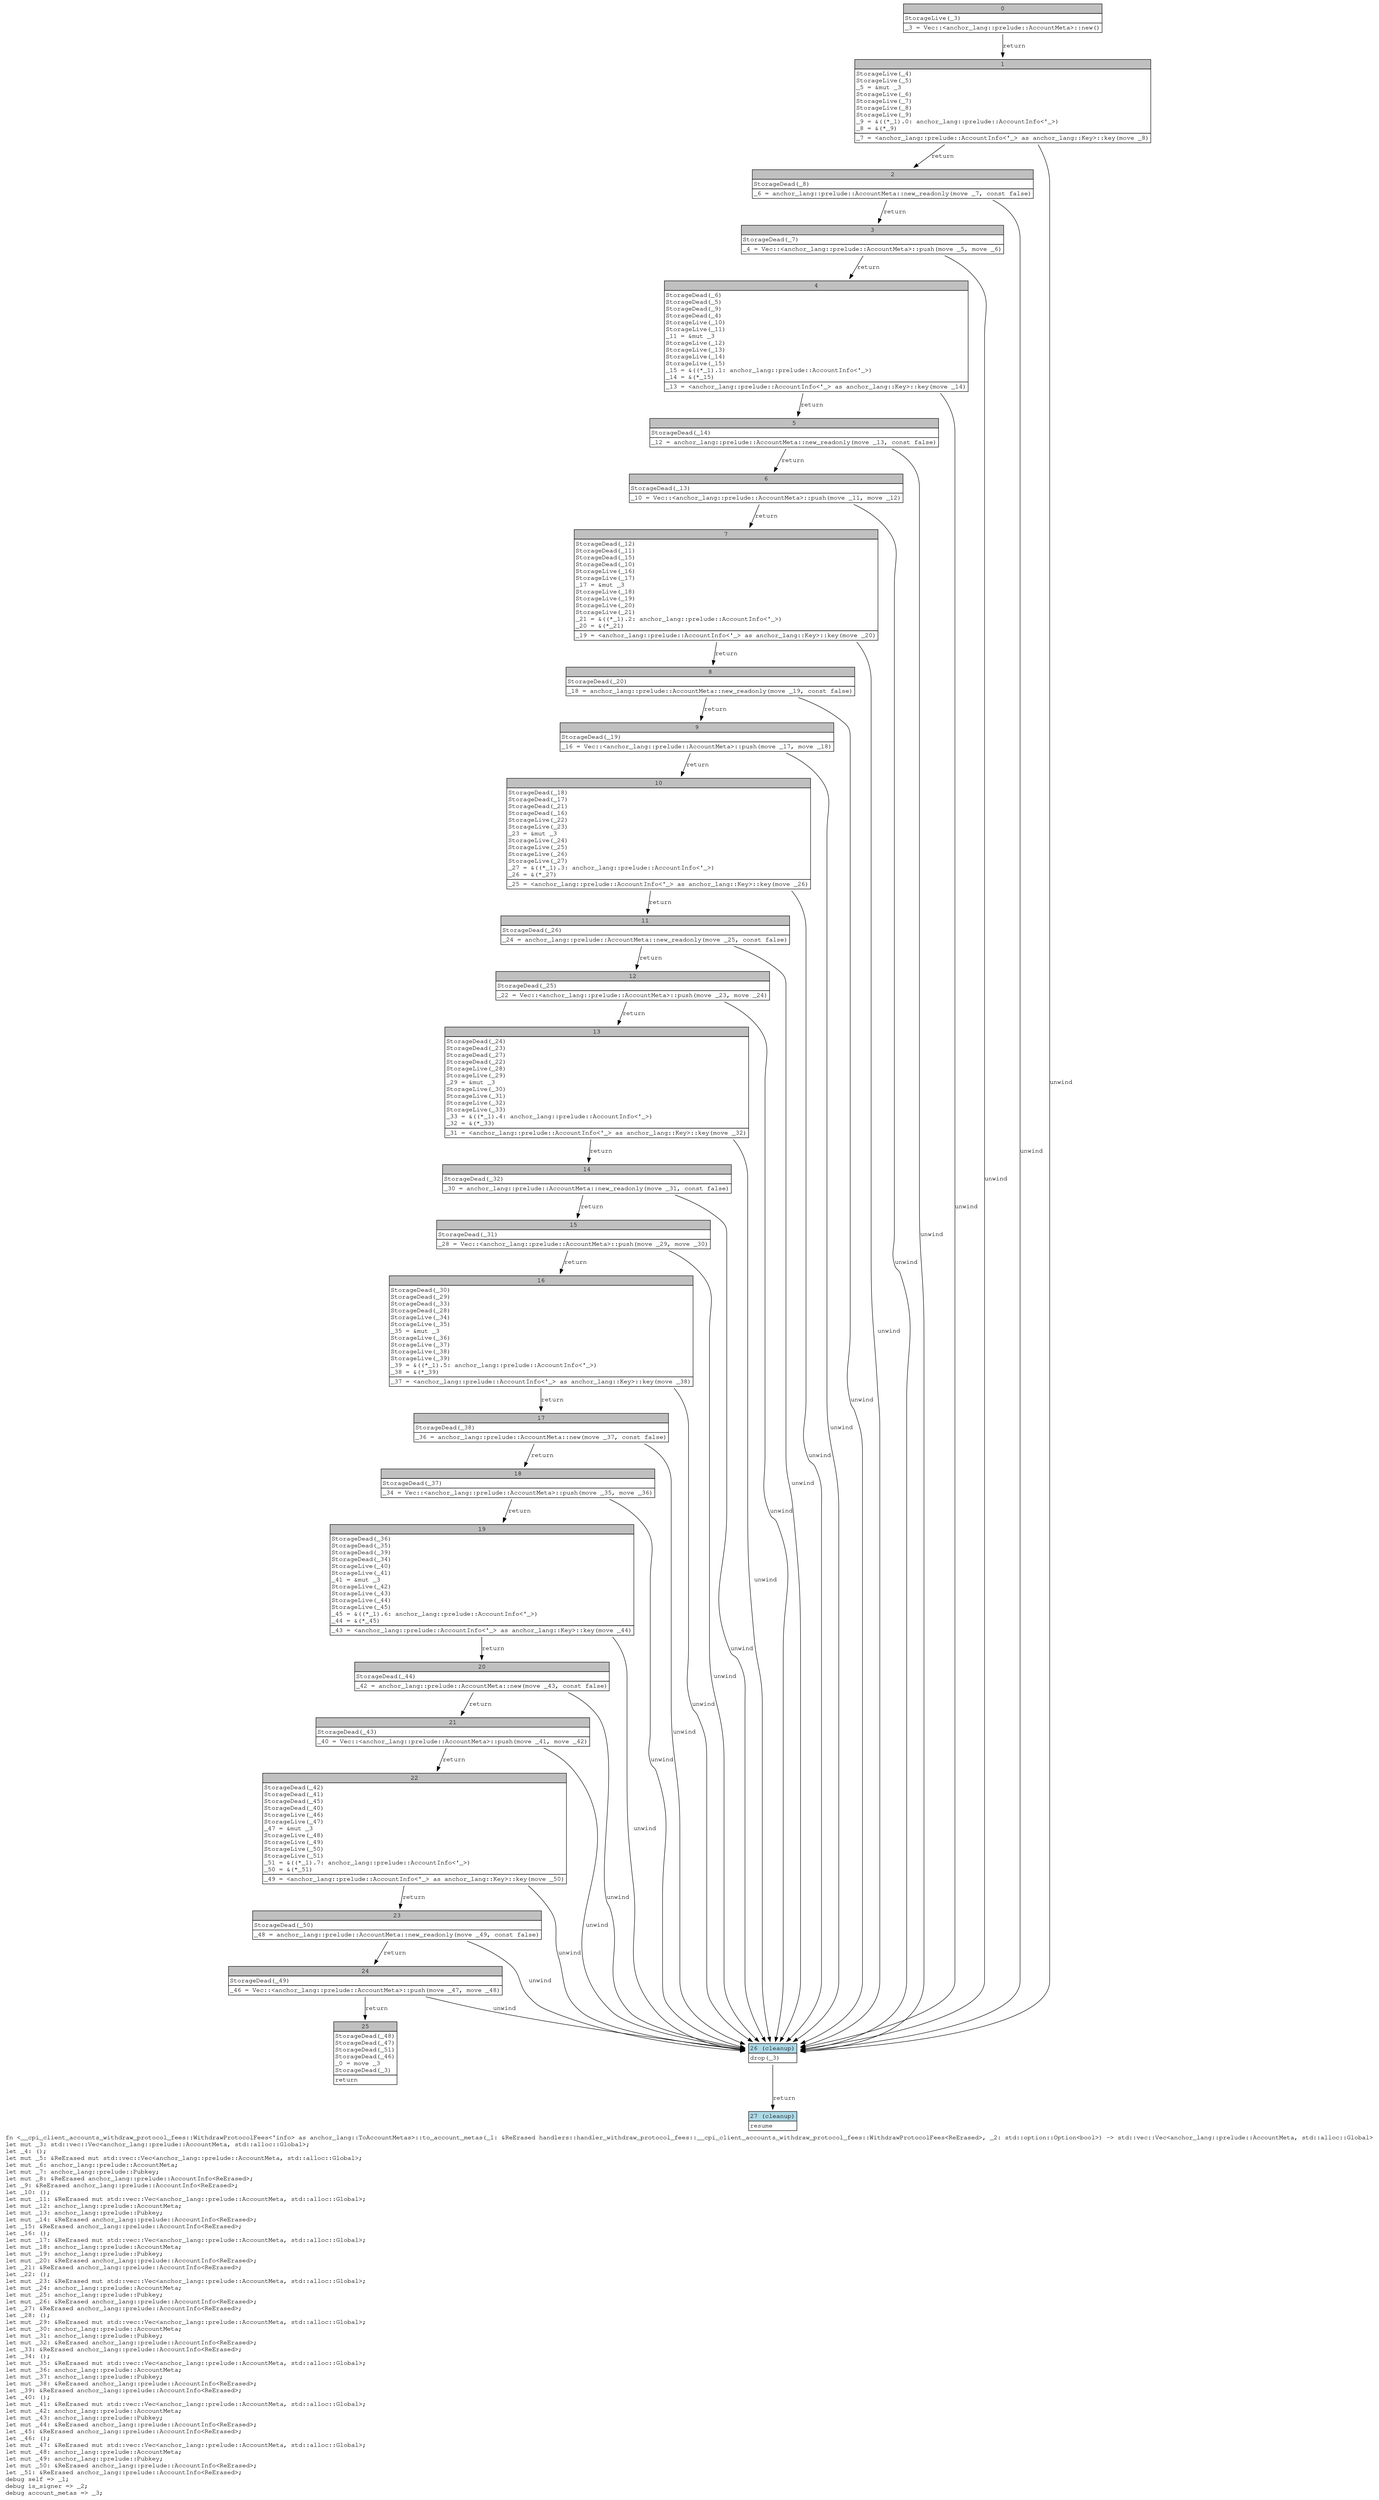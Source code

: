 digraph Mir_0_6362 {
    graph [fontname="Courier, monospace"];
    node [fontname="Courier, monospace"];
    edge [fontname="Courier, monospace"];
    label=<fn &lt;__cpi_client_accounts_withdraw_protocol_fees::WithdrawProtocolFees&lt;'info&gt; as anchor_lang::ToAccountMetas&gt;::to_account_metas(_1: &amp;ReErased handlers::handler_withdraw_protocol_fees::__cpi_client_accounts_withdraw_protocol_fees::WithdrawProtocolFees&lt;ReErased&gt;, _2: std::option::Option&lt;bool&gt;) -&gt; std::vec::Vec&lt;anchor_lang::prelude::AccountMeta, std::alloc::Global&gt;<br align="left"/>let mut _3: std::vec::Vec&lt;anchor_lang::prelude::AccountMeta, std::alloc::Global&gt;;<br align="left"/>let _4: ();<br align="left"/>let mut _5: &amp;ReErased mut std::vec::Vec&lt;anchor_lang::prelude::AccountMeta, std::alloc::Global&gt;;<br align="left"/>let mut _6: anchor_lang::prelude::AccountMeta;<br align="left"/>let mut _7: anchor_lang::prelude::Pubkey;<br align="left"/>let mut _8: &amp;ReErased anchor_lang::prelude::AccountInfo&lt;ReErased&gt;;<br align="left"/>let _9: &amp;ReErased anchor_lang::prelude::AccountInfo&lt;ReErased&gt;;<br align="left"/>let _10: ();<br align="left"/>let mut _11: &amp;ReErased mut std::vec::Vec&lt;anchor_lang::prelude::AccountMeta, std::alloc::Global&gt;;<br align="left"/>let mut _12: anchor_lang::prelude::AccountMeta;<br align="left"/>let mut _13: anchor_lang::prelude::Pubkey;<br align="left"/>let mut _14: &amp;ReErased anchor_lang::prelude::AccountInfo&lt;ReErased&gt;;<br align="left"/>let _15: &amp;ReErased anchor_lang::prelude::AccountInfo&lt;ReErased&gt;;<br align="left"/>let _16: ();<br align="left"/>let mut _17: &amp;ReErased mut std::vec::Vec&lt;anchor_lang::prelude::AccountMeta, std::alloc::Global&gt;;<br align="left"/>let mut _18: anchor_lang::prelude::AccountMeta;<br align="left"/>let mut _19: anchor_lang::prelude::Pubkey;<br align="left"/>let mut _20: &amp;ReErased anchor_lang::prelude::AccountInfo&lt;ReErased&gt;;<br align="left"/>let _21: &amp;ReErased anchor_lang::prelude::AccountInfo&lt;ReErased&gt;;<br align="left"/>let _22: ();<br align="left"/>let mut _23: &amp;ReErased mut std::vec::Vec&lt;anchor_lang::prelude::AccountMeta, std::alloc::Global&gt;;<br align="left"/>let mut _24: anchor_lang::prelude::AccountMeta;<br align="left"/>let mut _25: anchor_lang::prelude::Pubkey;<br align="left"/>let mut _26: &amp;ReErased anchor_lang::prelude::AccountInfo&lt;ReErased&gt;;<br align="left"/>let _27: &amp;ReErased anchor_lang::prelude::AccountInfo&lt;ReErased&gt;;<br align="left"/>let _28: ();<br align="left"/>let mut _29: &amp;ReErased mut std::vec::Vec&lt;anchor_lang::prelude::AccountMeta, std::alloc::Global&gt;;<br align="left"/>let mut _30: anchor_lang::prelude::AccountMeta;<br align="left"/>let mut _31: anchor_lang::prelude::Pubkey;<br align="left"/>let mut _32: &amp;ReErased anchor_lang::prelude::AccountInfo&lt;ReErased&gt;;<br align="left"/>let _33: &amp;ReErased anchor_lang::prelude::AccountInfo&lt;ReErased&gt;;<br align="left"/>let _34: ();<br align="left"/>let mut _35: &amp;ReErased mut std::vec::Vec&lt;anchor_lang::prelude::AccountMeta, std::alloc::Global&gt;;<br align="left"/>let mut _36: anchor_lang::prelude::AccountMeta;<br align="left"/>let mut _37: anchor_lang::prelude::Pubkey;<br align="left"/>let mut _38: &amp;ReErased anchor_lang::prelude::AccountInfo&lt;ReErased&gt;;<br align="left"/>let _39: &amp;ReErased anchor_lang::prelude::AccountInfo&lt;ReErased&gt;;<br align="left"/>let _40: ();<br align="left"/>let mut _41: &amp;ReErased mut std::vec::Vec&lt;anchor_lang::prelude::AccountMeta, std::alloc::Global&gt;;<br align="left"/>let mut _42: anchor_lang::prelude::AccountMeta;<br align="left"/>let mut _43: anchor_lang::prelude::Pubkey;<br align="left"/>let mut _44: &amp;ReErased anchor_lang::prelude::AccountInfo&lt;ReErased&gt;;<br align="left"/>let _45: &amp;ReErased anchor_lang::prelude::AccountInfo&lt;ReErased&gt;;<br align="left"/>let _46: ();<br align="left"/>let mut _47: &amp;ReErased mut std::vec::Vec&lt;anchor_lang::prelude::AccountMeta, std::alloc::Global&gt;;<br align="left"/>let mut _48: anchor_lang::prelude::AccountMeta;<br align="left"/>let mut _49: anchor_lang::prelude::Pubkey;<br align="left"/>let mut _50: &amp;ReErased anchor_lang::prelude::AccountInfo&lt;ReErased&gt;;<br align="left"/>let _51: &amp;ReErased anchor_lang::prelude::AccountInfo&lt;ReErased&gt;;<br align="left"/>debug self =&gt; _1;<br align="left"/>debug is_signer =&gt; _2;<br align="left"/>debug account_metas =&gt; _3;<br align="left"/>>;
    bb0__0_6362 [shape="none", label=<<table border="0" cellborder="1" cellspacing="0"><tr><td bgcolor="gray" align="center" colspan="1">0</td></tr><tr><td align="left" balign="left">StorageLive(_3)<br/></td></tr><tr><td align="left">_3 = Vec::&lt;anchor_lang::prelude::AccountMeta&gt;::new()</td></tr></table>>];
    bb1__0_6362 [shape="none", label=<<table border="0" cellborder="1" cellspacing="0"><tr><td bgcolor="gray" align="center" colspan="1">1</td></tr><tr><td align="left" balign="left">StorageLive(_4)<br/>StorageLive(_5)<br/>_5 = &amp;mut _3<br/>StorageLive(_6)<br/>StorageLive(_7)<br/>StorageLive(_8)<br/>StorageLive(_9)<br/>_9 = &amp;((*_1).0: anchor_lang::prelude::AccountInfo&lt;'_&gt;)<br/>_8 = &amp;(*_9)<br/></td></tr><tr><td align="left">_7 = &lt;anchor_lang::prelude::AccountInfo&lt;'_&gt; as anchor_lang::Key&gt;::key(move _8)</td></tr></table>>];
    bb2__0_6362 [shape="none", label=<<table border="0" cellborder="1" cellspacing="0"><tr><td bgcolor="gray" align="center" colspan="1">2</td></tr><tr><td align="left" balign="left">StorageDead(_8)<br/></td></tr><tr><td align="left">_6 = anchor_lang::prelude::AccountMeta::new_readonly(move _7, const false)</td></tr></table>>];
    bb3__0_6362 [shape="none", label=<<table border="0" cellborder="1" cellspacing="0"><tr><td bgcolor="gray" align="center" colspan="1">3</td></tr><tr><td align="left" balign="left">StorageDead(_7)<br/></td></tr><tr><td align="left">_4 = Vec::&lt;anchor_lang::prelude::AccountMeta&gt;::push(move _5, move _6)</td></tr></table>>];
    bb4__0_6362 [shape="none", label=<<table border="0" cellborder="1" cellspacing="0"><tr><td bgcolor="gray" align="center" colspan="1">4</td></tr><tr><td align="left" balign="left">StorageDead(_6)<br/>StorageDead(_5)<br/>StorageDead(_9)<br/>StorageDead(_4)<br/>StorageLive(_10)<br/>StorageLive(_11)<br/>_11 = &amp;mut _3<br/>StorageLive(_12)<br/>StorageLive(_13)<br/>StorageLive(_14)<br/>StorageLive(_15)<br/>_15 = &amp;((*_1).1: anchor_lang::prelude::AccountInfo&lt;'_&gt;)<br/>_14 = &amp;(*_15)<br/></td></tr><tr><td align="left">_13 = &lt;anchor_lang::prelude::AccountInfo&lt;'_&gt; as anchor_lang::Key&gt;::key(move _14)</td></tr></table>>];
    bb5__0_6362 [shape="none", label=<<table border="0" cellborder="1" cellspacing="0"><tr><td bgcolor="gray" align="center" colspan="1">5</td></tr><tr><td align="left" balign="left">StorageDead(_14)<br/></td></tr><tr><td align="left">_12 = anchor_lang::prelude::AccountMeta::new_readonly(move _13, const false)</td></tr></table>>];
    bb6__0_6362 [shape="none", label=<<table border="0" cellborder="1" cellspacing="0"><tr><td bgcolor="gray" align="center" colspan="1">6</td></tr><tr><td align="left" balign="left">StorageDead(_13)<br/></td></tr><tr><td align="left">_10 = Vec::&lt;anchor_lang::prelude::AccountMeta&gt;::push(move _11, move _12)</td></tr></table>>];
    bb7__0_6362 [shape="none", label=<<table border="0" cellborder="1" cellspacing="0"><tr><td bgcolor="gray" align="center" colspan="1">7</td></tr><tr><td align="left" balign="left">StorageDead(_12)<br/>StorageDead(_11)<br/>StorageDead(_15)<br/>StorageDead(_10)<br/>StorageLive(_16)<br/>StorageLive(_17)<br/>_17 = &amp;mut _3<br/>StorageLive(_18)<br/>StorageLive(_19)<br/>StorageLive(_20)<br/>StorageLive(_21)<br/>_21 = &amp;((*_1).2: anchor_lang::prelude::AccountInfo&lt;'_&gt;)<br/>_20 = &amp;(*_21)<br/></td></tr><tr><td align="left">_19 = &lt;anchor_lang::prelude::AccountInfo&lt;'_&gt; as anchor_lang::Key&gt;::key(move _20)</td></tr></table>>];
    bb8__0_6362 [shape="none", label=<<table border="0" cellborder="1" cellspacing="0"><tr><td bgcolor="gray" align="center" colspan="1">8</td></tr><tr><td align="left" balign="left">StorageDead(_20)<br/></td></tr><tr><td align="left">_18 = anchor_lang::prelude::AccountMeta::new_readonly(move _19, const false)</td></tr></table>>];
    bb9__0_6362 [shape="none", label=<<table border="0" cellborder="1" cellspacing="0"><tr><td bgcolor="gray" align="center" colspan="1">9</td></tr><tr><td align="left" balign="left">StorageDead(_19)<br/></td></tr><tr><td align="left">_16 = Vec::&lt;anchor_lang::prelude::AccountMeta&gt;::push(move _17, move _18)</td></tr></table>>];
    bb10__0_6362 [shape="none", label=<<table border="0" cellborder="1" cellspacing="0"><tr><td bgcolor="gray" align="center" colspan="1">10</td></tr><tr><td align="left" balign="left">StorageDead(_18)<br/>StorageDead(_17)<br/>StorageDead(_21)<br/>StorageDead(_16)<br/>StorageLive(_22)<br/>StorageLive(_23)<br/>_23 = &amp;mut _3<br/>StorageLive(_24)<br/>StorageLive(_25)<br/>StorageLive(_26)<br/>StorageLive(_27)<br/>_27 = &amp;((*_1).3: anchor_lang::prelude::AccountInfo&lt;'_&gt;)<br/>_26 = &amp;(*_27)<br/></td></tr><tr><td align="left">_25 = &lt;anchor_lang::prelude::AccountInfo&lt;'_&gt; as anchor_lang::Key&gt;::key(move _26)</td></tr></table>>];
    bb11__0_6362 [shape="none", label=<<table border="0" cellborder="1" cellspacing="0"><tr><td bgcolor="gray" align="center" colspan="1">11</td></tr><tr><td align="left" balign="left">StorageDead(_26)<br/></td></tr><tr><td align="left">_24 = anchor_lang::prelude::AccountMeta::new_readonly(move _25, const false)</td></tr></table>>];
    bb12__0_6362 [shape="none", label=<<table border="0" cellborder="1" cellspacing="0"><tr><td bgcolor="gray" align="center" colspan="1">12</td></tr><tr><td align="left" balign="left">StorageDead(_25)<br/></td></tr><tr><td align="left">_22 = Vec::&lt;anchor_lang::prelude::AccountMeta&gt;::push(move _23, move _24)</td></tr></table>>];
    bb13__0_6362 [shape="none", label=<<table border="0" cellborder="1" cellspacing="0"><tr><td bgcolor="gray" align="center" colspan="1">13</td></tr><tr><td align="left" balign="left">StorageDead(_24)<br/>StorageDead(_23)<br/>StorageDead(_27)<br/>StorageDead(_22)<br/>StorageLive(_28)<br/>StorageLive(_29)<br/>_29 = &amp;mut _3<br/>StorageLive(_30)<br/>StorageLive(_31)<br/>StorageLive(_32)<br/>StorageLive(_33)<br/>_33 = &amp;((*_1).4: anchor_lang::prelude::AccountInfo&lt;'_&gt;)<br/>_32 = &amp;(*_33)<br/></td></tr><tr><td align="left">_31 = &lt;anchor_lang::prelude::AccountInfo&lt;'_&gt; as anchor_lang::Key&gt;::key(move _32)</td></tr></table>>];
    bb14__0_6362 [shape="none", label=<<table border="0" cellborder="1" cellspacing="0"><tr><td bgcolor="gray" align="center" colspan="1">14</td></tr><tr><td align="left" balign="left">StorageDead(_32)<br/></td></tr><tr><td align="left">_30 = anchor_lang::prelude::AccountMeta::new_readonly(move _31, const false)</td></tr></table>>];
    bb15__0_6362 [shape="none", label=<<table border="0" cellborder="1" cellspacing="0"><tr><td bgcolor="gray" align="center" colspan="1">15</td></tr><tr><td align="left" balign="left">StorageDead(_31)<br/></td></tr><tr><td align="left">_28 = Vec::&lt;anchor_lang::prelude::AccountMeta&gt;::push(move _29, move _30)</td></tr></table>>];
    bb16__0_6362 [shape="none", label=<<table border="0" cellborder="1" cellspacing="0"><tr><td bgcolor="gray" align="center" colspan="1">16</td></tr><tr><td align="left" balign="left">StorageDead(_30)<br/>StorageDead(_29)<br/>StorageDead(_33)<br/>StorageDead(_28)<br/>StorageLive(_34)<br/>StorageLive(_35)<br/>_35 = &amp;mut _3<br/>StorageLive(_36)<br/>StorageLive(_37)<br/>StorageLive(_38)<br/>StorageLive(_39)<br/>_39 = &amp;((*_1).5: anchor_lang::prelude::AccountInfo&lt;'_&gt;)<br/>_38 = &amp;(*_39)<br/></td></tr><tr><td align="left">_37 = &lt;anchor_lang::prelude::AccountInfo&lt;'_&gt; as anchor_lang::Key&gt;::key(move _38)</td></tr></table>>];
    bb17__0_6362 [shape="none", label=<<table border="0" cellborder="1" cellspacing="0"><tr><td bgcolor="gray" align="center" colspan="1">17</td></tr><tr><td align="left" balign="left">StorageDead(_38)<br/></td></tr><tr><td align="left">_36 = anchor_lang::prelude::AccountMeta::new(move _37, const false)</td></tr></table>>];
    bb18__0_6362 [shape="none", label=<<table border="0" cellborder="1" cellspacing="0"><tr><td bgcolor="gray" align="center" colspan="1">18</td></tr><tr><td align="left" balign="left">StorageDead(_37)<br/></td></tr><tr><td align="left">_34 = Vec::&lt;anchor_lang::prelude::AccountMeta&gt;::push(move _35, move _36)</td></tr></table>>];
    bb19__0_6362 [shape="none", label=<<table border="0" cellborder="1" cellspacing="0"><tr><td bgcolor="gray" align="center" colspan="1">19</td></tr><tr><td align="left" balign="left">StorageDead(_36)<br/>StorageDead(_35)<br/>StorageDead(_39)<br/>StorageDead(_34)<br/>StorageLive(_40)<br/>StorageLive(_41)<br/>_41 = &amp;mut _3<br/>StorageLive(_42)<br/>StorageLive(_43)<br/>StorageLive(_44)<br/>StorageLive(_45)<br/>_45 = &amp;((*_1).6: anchor_lang::prelude::AccountInfo&lt;'_&gt;)<br/>_44 = &amp;(*_45)<br/></td></tr><tr><td align="left">_43 = &lt;anchor_lang::prelude::AccountInfo&lt;'_&gt; as anchor_lang::Key&gt;::key(move _44)</td></tr></table>>];
    bb20__0_6362 [shape="none", label=<<table border="0" cellborder="1" cellspacing="0"><tr><td bgcolor="gray" align="center" colspan="1">20</td></tr><tr><td align="left" balign="left">StorageDead(_44)<br/></td></tr><tr><td align="left">_42 = anchor_lang::prelude::AccountMeta::new(move _43, const false)</td></tr></table>>];
    bb21__0_6362 [shape="none", label=<<table border="0" cellborder="1" cellspacing="0"><tr><td bgcolor="gray" align="center" colspan="1">21</td></tr><tr><td align="left" balign="left">StorageDead(_43)<br/></td></tr><tr><td align="left">_40 = Vec::&lt;anchor_lang::prelude::AccountMeta&gt;::push(move _41, move _42)</td></tr></table>>];
    bb22__0_6362 [shape="none", label=<<table border="0" cellborder="1" cellspacing="0"><tr><td bgcolor="gray" align="center" colspan="1">22</td></tr><tr><td align="left" balign="left">StorageDead(_42)<br/>StorageDead(_41)<br/>StorageDead(_45)<br/>StorageDead(_40)<br/>StorageLive(_46)<br/>StorageLive(_47)<br/>_47 = &amp;mut _3<br/>StorageLive(_48)<br/>StorageLive(_49)<br/>StorageLive(_50)<br/>StorageLive(_51)<br/>_51 = &amp;((*_1).7: anchor_lang::prelude::AccountInfo&lt;'_&gt;)<br/>_50 = &amp;(*_51)<br/></td></tr><tr><td align="left">_49 = &lt;anchor_lang::prelude::AccountInfo&lt;'_&gt; as anchor_lang::Key&gt;::key(move _50)</td></tr></table>>];
    bb23__0_6362 [shape="none", label=<<table border="0" cellborder="1" cellspacing="0"><tr><td bgcolor="gray" align="center" colspan="1">23</td></tr><tr><td align="left" balign="left">StorageDead(_50)<br/></td></tr><tr><td align="left">_48 = anchor_lang::prelude::AccountMeta::new_readonly(move _49, const false)</td></tr></table>>];
    bb24__0_6362 [shape="none", label=<<table border="0" cellborder="1" cellspacing="0"><tr><td bgcolor="gray" align="center" colspan="1">24</td></tr><tr><td align="left" balign="left">StorageDead(_49)<br/></td></tr><tr><td align="left">_46 = Vec::&lt;anchor_lang::prelude::AccountMeta&gt;::push(move _47, move _48)</td></tr></table>>];
    bb25__0_6362 [shape="none", label=<<table border="0" cellborder="1" cellspacing="0"><tr><td bgcolor="gray" align="center" colspan="1">25</td></tr><tr><td align="left" balign="left">StorageDead(_48)<br/>StorageDead(_47)<br/>StorageDead(_51)<br/>StorageDead(_46)<br/>_0 = move _3<br/>StorageDead(_3)<br/></td></tr><tr><td align="left">return</td></tr></table>>];
    bb26__0_6362 [shape="none", label=<<table border="0" cellborder="1" cellspacing="0"><tr><td bgcolor="lightblue" align="center" colspan="1">26 (cleanup)</td></tr><tr><td align="left">drop(_3)</td></tr></table>>];
    bb27__0_6362 [shape="none", label=<<table border="0" cellborder="1" cellspacing="0"><tr><td bgcolor="lightblue" align="center" colspan="1">27 (cleanup)</td></tr><tr><td align="left">resume</td></tr></table>>];
    bb0__0_6362 -> bb1__0_6362 [label="return"];
    bb1__0_6362 -> bb2__0_6362 [label="return"];
    bb1__0_6362 -> bb26__0_6362 [label="unwind"];
    bb2__0_6362 -> bb3__0_6362 [label="return"];
    bb2__0_6362 -> bb26__0_6362 [label="unwind"];
    bb3__0_6362 -> bb4__0_6362 [label="return"];
    bb3__0_6362 -> bb26__0_6362 [label="unwind"];
    bb4__0_6362 -> bb5__0_6362 [label="return"];
    bb4__0_6362 -> bb26__0_6362 [label="unwind"];
    bb5__0_6362 -> bb6__0_6362 [label="return"];
    bb5__0_6362 -> bb26__0_6362 [label="unwind"];
    bb6__0_6362 -> bb7__0_6362 [label="return"];
    bb6__0_6362 -> bb26__0_6362 [label="unwind"];
    bb7__0_6362 -> bb8__0_6362 [label="return"];
    bb7__0_6362 -> bb26__0_6362 [label="unwind"];
    bb8__0_6362 -> bb9__0_6362 [label="return"];
    bb8__0_6362 -> bb26__0_6362 [label="unwind"];
    bb9__0_6362 -> bb10__0_6362 [label="return"];
    bb9__0_6362 -> bb26__0_6362 [label="unwind"];
    bb10__0_6362 -> bb11__0_6362 [label="return"];
    bb10__0_6362 -> bb26__0_6362 [label="unwind"];
    bb11__0_6362 -> bb12__0_6362 [label="return"];
    bb11__0_6362 -> bb26__0_6362 [label="unwind"];
    bb12__0_6362 -> bb13__0_6362 [label="return"];
    bb12__0_6362 -> bb26__0_6362 [label="unwind"];
    bb13__0_6362 -> bb14__0_6362 [label="return"];
    bb13__0_6362 -> bb26__0_6362 [label="unwind"];
    bb14__0_6362 -> bb15__0_6362 [label="return"];
    bb14__0_6362 -> bb26__0_6362 [label="unwind"];
    bb15__0_6362 -> bb16__0_6362 [label="return"];
    bb15__0_6362 -> bb26__0_6362 [label="unwind"];
    bb16__0_6362 -> bb17__0_6362 [label="return"];
    bb16__0_6362 -> bb26__0_6362 [label="unwind"];
    bb17__0_6362 -> bb18__0_6362 [label="return"];
    bb17__0_6362 -> bb26__0_6362 [label="unwind"];
    bb18__0_6362 -> bb19__0_6362 [label="return"];
    bb18__0_6362 -> bb26__0_6362 [label="unwind"];
    bb19__0_6362 -> bb20__0_6362 [label="return"];
    bb19__0_6362 -> bb26__0_6362 [label="unwind"];
    bb20__0_6362 -> bb21__0_6362 [label="return"];
    bb20__0_6362 -> bb26__0_6362 [label="unwind"];
    bb21__0_6362 -> bb22__0_6362 [label="return"];
    bb21__0_6362 -> bb26__0_6362 [label="unwind"];
    bb22__0_6362 -> bb23__0_6362 [label="return"];
    bb22__0_6362 -> bb26__0_6362 [label="unwind"];
    bb23__0_6362 -> bb24__0_6362 [label="return"];
    bb23__0_6362 -> bb26__0_6362 [label="unwind"];
    bb24__0_6362 -> bb25__0_6362 [label="return"];
    bb24__0_6362 -> bb26__0_6362 [label="unwind"];
    bb26__0_6362 -> bb27__0_6362 [label="return"];
}
